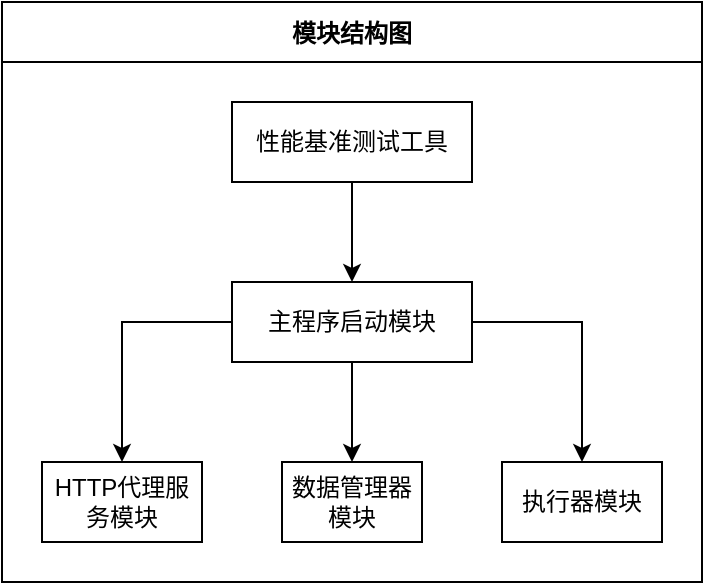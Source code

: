 <mxfile version="22.1.17" type="device">
  <diagram id="prtHgNgQTEPvFCAcTncT" name="Page-1">
    <mxGraphModel dx="906" dy="589" grid="1" gridSize="10" guides="1" tooltips="1" connect="1" arrows="1" fold="1" page="1" pageScale="1" pageWidth="827" pageHeight="1169" math="0" shadow="0">
      <root>
        <mxCell id="0" />
        <mxCell id="1" parent="0" />
        <mxCell id="JdBZD-U3KaSjiHQbsEmz-12" value="模块结构图" style="swimlane;startSize=30;horizontal=1;childLayout=treeLayout;horizontalTree=0;resizable=0;containerType=tree;fontSize=12;" parent="1" vertex="1">
          <mxGeometry x="270" y="40" width="350" height="290" as="geometry" />
        </mxCell>
        <mxCell id="JdBZD-U3KaSjiHQbsEmz-30" style="edgeStyle=orthogonalEdgeStyle;rounded=0;orthogonalLoop=1;jettySize=auto;html=1;entryX=0.5;entryY=0;entryDx=0;entryDy=0;" parent="JdBZD-U3KaSjiHQbsEmz-12" source="JdBZD-U3KaSjiHQbsEmz-13" target="JdBZD-U3KaSjiHQbsEmz-31" edge="1">
          <mxGeometry relative="1" as="geometry">
            <mxPoint x="-181" y="130" as="targetPoint" />
          </mxGeometry>
        </mxCell>
        <mxCell id="JdBZD-U3KaSjiHQbsEmz-13" value="性能基准测试工具" style="whiteSpace=wrap;html=1;" parent="JdBZD-U3KaSjiHQbsEmz-12" vertex="1">
          <mxGeometry x="115" y="50" width="120" height="40" as="geometry" />
        </mxCell>
        <mxCell id="PZ6a2qr-jmygVSjUuacg-6" style="edgeStyle=orthogonalEdgeStyle;rounded=0;orthogonalLoop=1;jettySize=auto;html=1;entryX=0.5;entryY=0;entryDx=0;entryDy=0;" edge="1" parent="JdBZD-U3KaSjiHQbsEmz-12" source="JdBZD-U3KaSjiHQbsEmz-31" target="PZ6a2qr-jmygVSjUuacg-3">
          <mxGeometry relative="1" as="geometry" />
        </mxCell>
        <mxCell id="PZ6a2qr-jmygVSjUuacg-12" style="edgeStyle=orthogonalEdgeStyle;rounded=0;orthogonalLoop=1;jettySize=auto;html=1;" edge="1" parent="JdBZD-U3KaSjiHQbsEmz-12" source="JdBZD-U3KaSjiHQbsEmz-31" target="PZ6a2qr-jmygVSjUuacg-11">
          <mxGeometry relative="1" as="geometry" />
        </mxCell>
        <mxCell id="PZ6a2qr-jmygVSjUuacg-16" style="edgeStyle=orthogonalEdgeStyle;rounded=0;orthogonalLoop=1;jettySize=auto;html=1;entryX=0.5;entryY=0;entryDx=0;entryDy=0;" edge="1" parent="JdBZD-U3KaSjiHQbsEmz-12" source="JdBZD-U3KaSjiHQbsEmz-31" target="PZ6a2qr-jmygVSjUuacg-10">
          <mxGeometry relative="1" as="geometry" />
        </mxCell>
        <mxCell id="JdBZD-U3KaSjiHQbsEmz-31" value="主程序启动模块" style="whiteSpace=wrap;html=1;" parent="JdBZD-U3KaSjiHQbsEmz-12" vertex="1">
          <mxGeometry x="115" y="140" width="120" height="40" as="geometry" />
        </mxCell>
        <mxCell id="PZ6a2qr-jmygVSjUuacg-3" value="HTTP代理服务模块" style="whiteSpace=wrap;html=1;" vertex="1" parent="JdBZD-U3KaSjiHQbsEmz-12">
          <mxGeometry x="20" y="230" width="80" height="40" as="geometry" />
        </mxCell>
        <mxCell id="PZ6a2qr-jmygVSjUuacg-10" value="执行器模块" style="whiteSpace=wrap;html=1;" vertex="1" parent="JdBZD-U3KaSjiHQbsEmz-12">
          <mxGeometry x="250" y="230" width="80" height="40" as="geometry" />
        </mxCell>
        <mxCell id="PZ6a2qr-jmygVSjUuacg-11" value="数据管理器模块" style="whiteSpace=wrap;html=1;" vertex="1" parent="JdBZD-U3KaSjiHQbsEmz-12">
          <mxGeometry x="140" y="230" width="70" height="40" as="geometry" />
        </mxCell>
      </root>
    </mxGraphModel>
  </diagram>
</mxfile>
